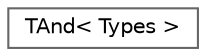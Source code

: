 digraph "Graphical Class Hierarchy"
{
 // INTERACTIVE_SVG=YES
 // LATEX_PDF_SIZE
  bgcolor="transparent";
  edge [fontname=Helvetica,fontsize=10,labelfontname=Helvetica,labelfontsize=10];
  node [fontname=Helvetica,fontsize=10,shape=box,height=0.2,width=0.4];
  rankdir="LR";
  Node0 [id="Node000000",label="TAnd\< Types \>",height=0.2,width=0.4,color="grey40", fillcolor="white", style="filled",URL="$da/d25/structTAnd.html",tooltip="Does a boolean AND of the Value static members of each type, but short-circuits if any Type::Value ==..."];
}
